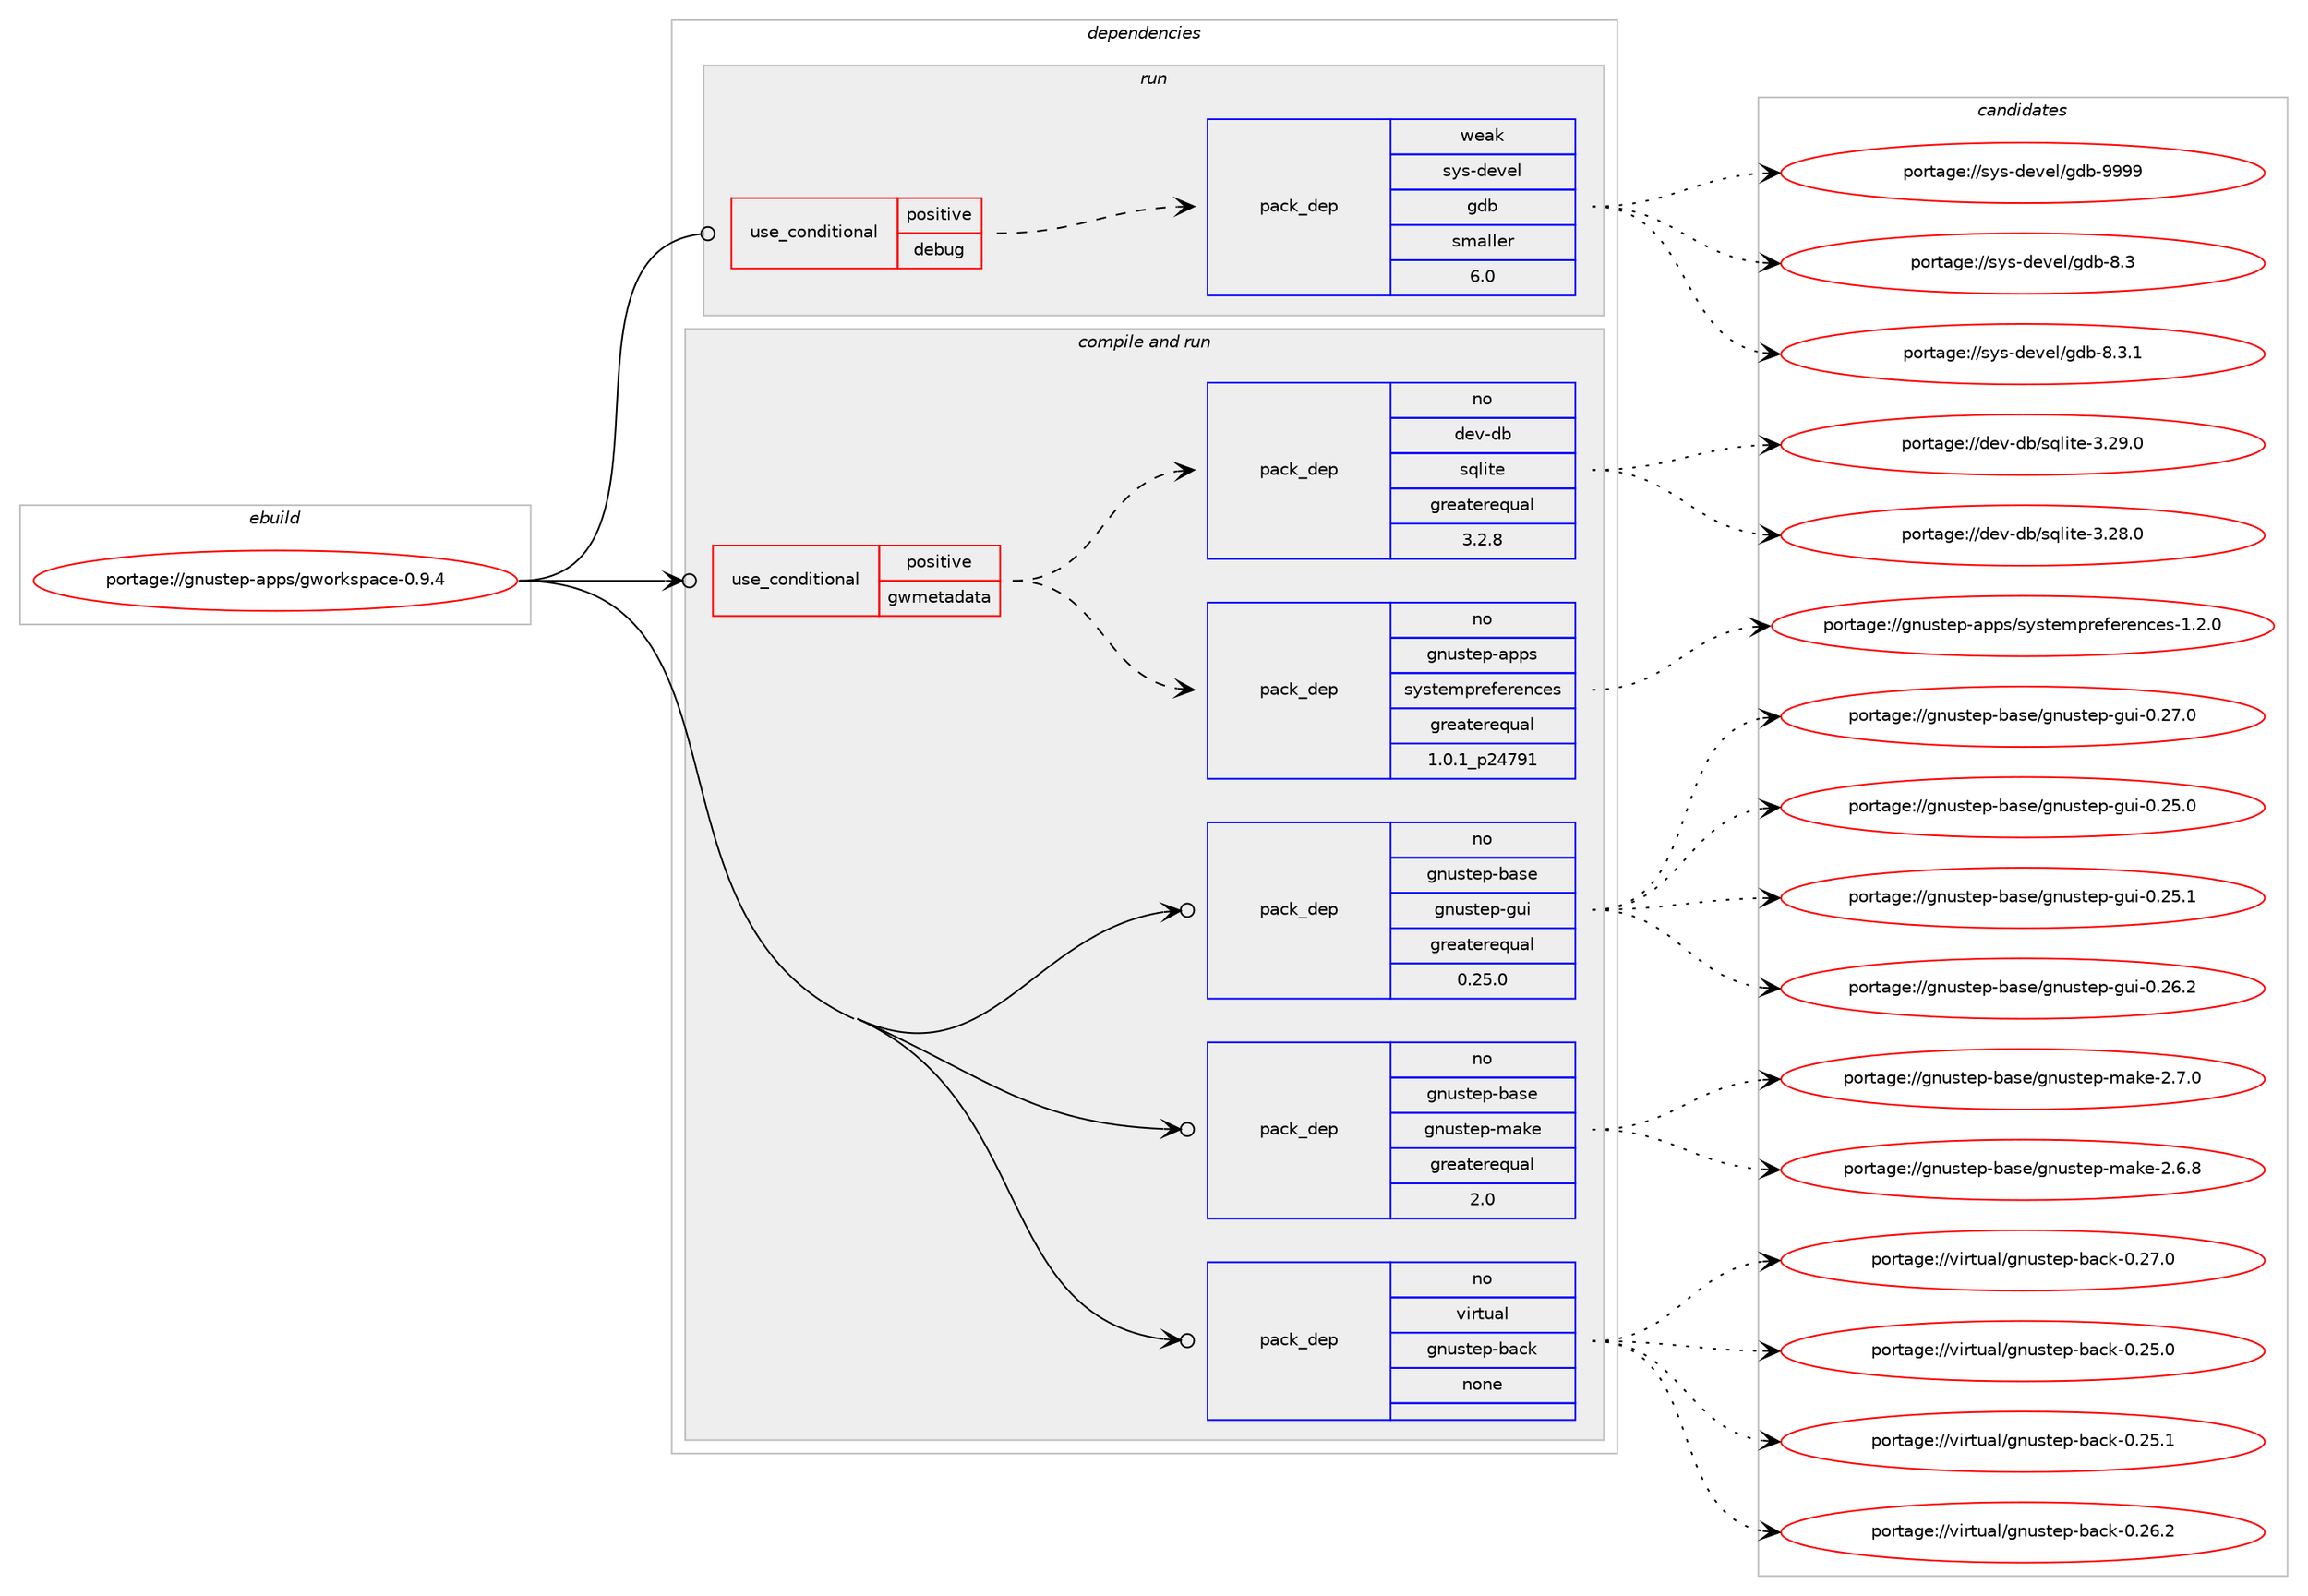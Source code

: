 digraph prolog {

# *************
# Graph options
# *************

newrank=true;
concentrate=true;
compound=true;
graph [rankdir=LR,fontname=Helvetica,fontsize=10,ranksep=1.5];#, ranksep=2.5, nodesep=0.2];
edge  [arrowhead=vee];
node  [fontname=Helvetica,fontsize=10];

# **********
# The ebuild
# **********

subgraph cluster_leftcol {
color=gray;
rank=same;
label=<<i>ebuild</i>>;
id [label="portage://gnustep-apps/gworkspace-0.9.4", color=red, width=4, href="../gnustep-apps/gworkspace-0.9.4.svg"];
}

# ****************
# The dependencies
# ****************

subgraph cluster_midcol {
color=gray;
label=<<i>dependencies</i>>;
subgraph cluster_compile {
fillcolor="#eeeeee";
style=filled;
label=<<i>compile</i>>;
}
subgraph cluster_compileandrun {
fillcolor="#eeeeee";
style=filled;
label=<<i>compile and run</i>>;
subgraph cond74630 {
dependency283149 [label=<<TABLE BORDER="0" CELLBORDER="1" CELLSPACING="0" CELLPADDING="4"><TR><TD ROWSPAN="3" CELLPADDING="10">use_conditional</TD></TR><TR><TD>positive</TD></TR><TR><TD>gwmetadata</TD></TR></TABLE>>, shape=none, color=red];
subgraph pack204363 {
dependency283150 [label=<<TABLE BORDER="0" CELLBORDER="1" CELLSPACING="0" CELLPADDING="4" WIDTH="220"><TR><TD ROWSPAN="6" CELLPADDING="30">pack_dep</TD></TR><TR><TD WIDTH="110">no</TD></TR><TR><TD>gnustep-apps</TD></TR><TR><TD>systempreferences</TD></TR><TR><TD>greaterequal</TD></TR><TR><TD>1.0.1_p24791</TD></TR></TABLE>>, shape=none, color=blue];
}
dependency283149:e -> dependency283150:w [weight=20,style="dashed",arrowhead="vee"];
subgraph pack204364 {
dependency283151 [label=<<TABLE BORDER="0" CELLBORDER="1" CELLSPACING="0" CELLPADDING="4" WIDTH="220"><TR><TD ROWSPAN="6" CELLPADDING="30">pack_dep</TD></TR><TR><TD WIDTH="110">no</TD></TR><TR><TD>dev-db</TD></TR><TR><TD>sqlite</TD></TR><TR><TD>greaterequal</TD></TR><TR><TD>3.2.8</TD></TR></TABLE>>, shape=none, color=blue];
}
dependency283149:e -> dependency283151:w [weight=20,style="dashed",arrowhead="vee"];
}
id:e -> dependency283149:w [weight=20,style="solid",arrowhead="odotvee"];
subgraph pack204365 {
dependency283152 [label=<<TABLE BORDER="0" CELLBORDER="1" CELLSPACING="0" CELLPADDING="4" WIDTH="220"><TR><TD ROWSPAN="6" CELLPADDING="30">pack_dep</TD></TR><TR><TD WIDTH="110">no</TD></TR><TR><TD>gnustep-base</TD></TR><TR><TD>gnustep-gui</TD></TR><TR><TD>greaterequal</TD></TR><TR><TD>0.25.0</TD></TR></TABLE>>, shape=none, color=blue];
}
id:e -> dependency283152:w [weight=20,style="solid",arrowhead="odotvee"];
subgraph pack204366 {
dependency283153 [label=<<TABLE BORDER="0" CELLBORDER="1" CELLSPACING="0" CELLPADDING="4" WIDTH="220"><TR><TD ROWSPAN="6" CELLPADDING="30">pack_dep</TD></TR><TR><TD WIDTH="110">no</TD></TR><TR><TD>gnustep-base</TD></TR><TR><TD>gnustep-make</TD></TR><TR><TD>greaterequal</TD></TR><TR><TD>2.0</TD></TR></TABLE>>, shape=none, color=blue];
}
id:e -> dependency283153:w [weight=20,style="solid",arrowhead="odotvee"];
subgraph pack204367 {
dependency283154 [label=<<TABLE BORDER="0" CELLBORDER="1" CELLSPACING="0" CELLPADDING="4" WIDTH="220"><TR><TD ROWSPAN="6" CELLPADDING="30">pack_dep</TD></TR><TR><TD WIDTH="110">no</TD></TR><TR><TD>virtual</TD></TR><TR><TD>gnustep-back</TD></TR><TR><TD>none</TD></TR><TR><TD></TD></TR></TABLE>>, shape=none, color=blue];
}
id:e -> dependency283154:w [weight=20,style="solid",arrowhead="odotvee"];
}
subgraph cluster_run {
fillcolor="#eeeeee";
style=filled;
label=<<i>run</i>>;
subgraph cond74631 {
dependency283155 [label=<<TABLE BORDER="0" CELLBORDER="1" CELLSPACING="0" CELLPADDING="4"><TR><TD ROWSPAN="3" CELLPADDING="10">use_conditional</TD></TR><TR><TD>positive</TD></TR><TR><TD>debug</TD></TR></TABLE>>, shape=none, color=red];
subgraph pack204368 {
dependency283156 [label=<<TABLE BORDER="0" CELLBORDER="1" CELLSPACING="0" CELLPADDING="4" WIDTH="220"><TR><TD ROWSPAN="6" CELLPADDING="30">pack_dep</TD></TR><TR><TD WIDTH="110">weak</TD></TR><TR><TD>sys-devel</TD></TR><TR><TD>gdb</TD></TR><TR><TD>smaller</TD></TR><TR><TD>6.0</TD></TR></TABLE>>, shape=none, color=blue];
}
dependency283155:e -> dependency283156:w [weight=20,style="dashed",arrowhead="vee"];
}
id:e -> dependency283155:w [weight=20,style="solid",arrowhead="odot"];
}
}

# **************
# The candidates
# **************

subgraph cluster_choices {
rank=same;
color=gray;
label=<<i>candidates</i>>;

subgraph choice204363 {
color=black;
nodesep=1;
choiceportage10311011711511610111245971121121154711512111511610110911211410110210111410111099101115454946504648 [label="portage://gnustep-apps/systempreferences-1.2.0", color=red, width=4,href="../gnustep-apps/systempreferences-1.2.0.svg"];
dependency283150:e -> choiceportage10311011711511610111245971121121154711512111511610110911211410110210111410111099101115454946504648:w [style=dotted,weight="100"];
}
subgraph choice204364 {
color=black;
nodesep=1;
choiceportage10010111845100984711511310810511610145514650564648 [label="portage://dev-db/sqlite-3.28.0", color=red, width=4,href="../dev-db/sqlite-3.28.0.svg"];
choiceportage10010111845100984711511310810511610145514650574648 [label="portage://dev-db/sqlite-3.29.0", color=red, width=4,href="../dev-db/sqlite-3.29.0.svg"];
dependency283151:e -> choiceportage10010111845100984711511310810511610145514650564648:w [style=dotted,weight="100"];
dependency283151:e -> choiceportage10010111845100984711511310810511610145514650574648:w [style=dotted,weight="100"];
}
subgraph choice204365 {
color=black;
nodesep=1;
choiceportage103110117115116101112459897115101471031101171151161011124510311710545484650534648 [label="portage://gnustep-base/gnustep-gui-0.25.0", color=red, width=4,href="../gnustep-base/gnustep-gui-0.25.0.svg"];
choiceportage103110117115116101112459897115101471031101171151161011124510311710545484650534649 [label="portage://gnustep-base/gnustep-gui-0.25.1", color=red, width=4,href="../gnustep-base/gnustep-gui-0.25.1.svg"];
choiceportage103110117115116101112459897115101471031101171151161011124510311710545484650544650 [label="portage://gnustep-base/gnustep-gui-0.26.2", color=red, width=4,href="../gnustep-base/gnustep-gui-0.26.2.svg"];
choiceportage103110117115116101112459897115101471031101171151161011124510311710545484650554648 [label="portage://gnustep-base/gnustep-gui-0.27.0", color=red, width=4,href="../gnustep-base/gnustep-gui-0.27.0.svg"];
dependency283152:e -> choiceportage103110117115116101112459897115101471031101171151161011124510311710545484650534648:w [style=dotted,weight="100"];
dependency283152:e -> choiceportage103110117115116101112459897115101471031101171151161011124510311710545484650534649:w [style=dotted,weight="100"];
dependency283152:e -> choiceportage103110117115116101112459897115101471031101171151161011124510311710545484650544650:w [style=dotted,weight="100"];
dependency283152:e -> choiceportage103110117115116101112459897115101471031101171151161011124510311710545484650554648:w [style=dotted,weight="100"];
}
subgraph choice204366 {
color=black;
nodesep=1;
choiceportage103110117115116101112459897115101471031101171151161011124510997107101455046544656 [label="portage://gnustep-base/gnustep-make-2.6.8", color=red, width=4,href="../gnustep-base/gnustep-make-2.6.8.svg"];
choiceportage103110117115116101112459897115101471031101171151161011124510997107101455046554648 [label="portage://gnustep-base/gnustep-make-2.7.0", color=red, width=4,href="../gnustep-base/gnustep-make-2.7.0.svg"];
dependency283153:e -> choiceportage103110117115116101112459897115101471031101171151161011124510997107101455046544656:w [style=dotted,weight="100"];
dependency283153:e -> choiceportage103110117115116101112459897115101471031101171151161011124510997107101455046554648:w [style=dotted,weight="100"];
}
subgraph choice204367 {
color=black;
nodesep=1;
choiceportage11810511411611797108471031101171151161011124598979910745484650534648 [label="portage://virtual/gnustep-back-0.25.0", color=red, width=4,href="../virtual/gnustep-back-0.25.0.svg"];
choiceportage11810511411611797108471031101171151161011124598979910745484650534649 [label="portage://virtual/gnustep-back-0.25.1", color=red, width=4,href="../virtual/gnustep-back-0.25.1.svg"];
choiceportage11810511411611797108471031101171151161011124598979910745484650544650 [label="portage://virtual/gnustep-back-0.26.2", color=red, width=4,href="../virtual/gnustep-back-0.26.2.svg"];
choiceportage11810511411611797108471031101171151161011124598979910745484650554648 [label="portage://virtual/gnustep-back-0.27.0", color=red, width=4,href="../virtual/gnustep-back-0.27.0.svg"];
dependency283154:e -> choiceportage11810511411611797108471031101171151161011124598979910745484650534648:w [style=dotted,weight="100"];
dependency283154:e -> choiceportage11810511411611797108471031101171151161011124598979910745484650534649:w [style=dotted,weight="100"];
dependency283154:e -> choiceportage11810511411611797108471031101171151161011124598979910745484650544650:w [style=dotted,weight="100"];
dependency283154:e -> choiceportage11810511411611797108471031101171151161011124598979910745484650554648:w [style=dotted,weight="100"];
}
subgraph choice204368 {
color=black;
nodesep=1;
choiceportage11512111545100101118101108471031009845564651 [label="portage://sys-devel/gdb-8.3", color=red, width=4,href="../sys-devel/gdb-8.3.svg"];
choiceportage115121115451001011181011084710310098455646514649 [label="portage://sys-devel/gdb-8.3.1", color=red, width=4,href="../sys-devel/gdb-8.3.1.svg"];
choiceportage1151211154510010111810110847103100984557575757 [label="portage://sys-devel/gdb-9999", color=red, width=4,href="../sys-devel/gdb-9999.svg"];
dependency283156:e -> choiceportage11512111545100101118101108471031009845564651:w [style=dotted,weight="100"];
dependency283156:e -> choiceportage115121115451001011181011084710310098455646514649:w [style=dotted,weight="100"];
dependency283156:e -> choiceportage1151211154510010111810110847103100984557575757:w [style=dotted,weight="100"];
}
}

}
